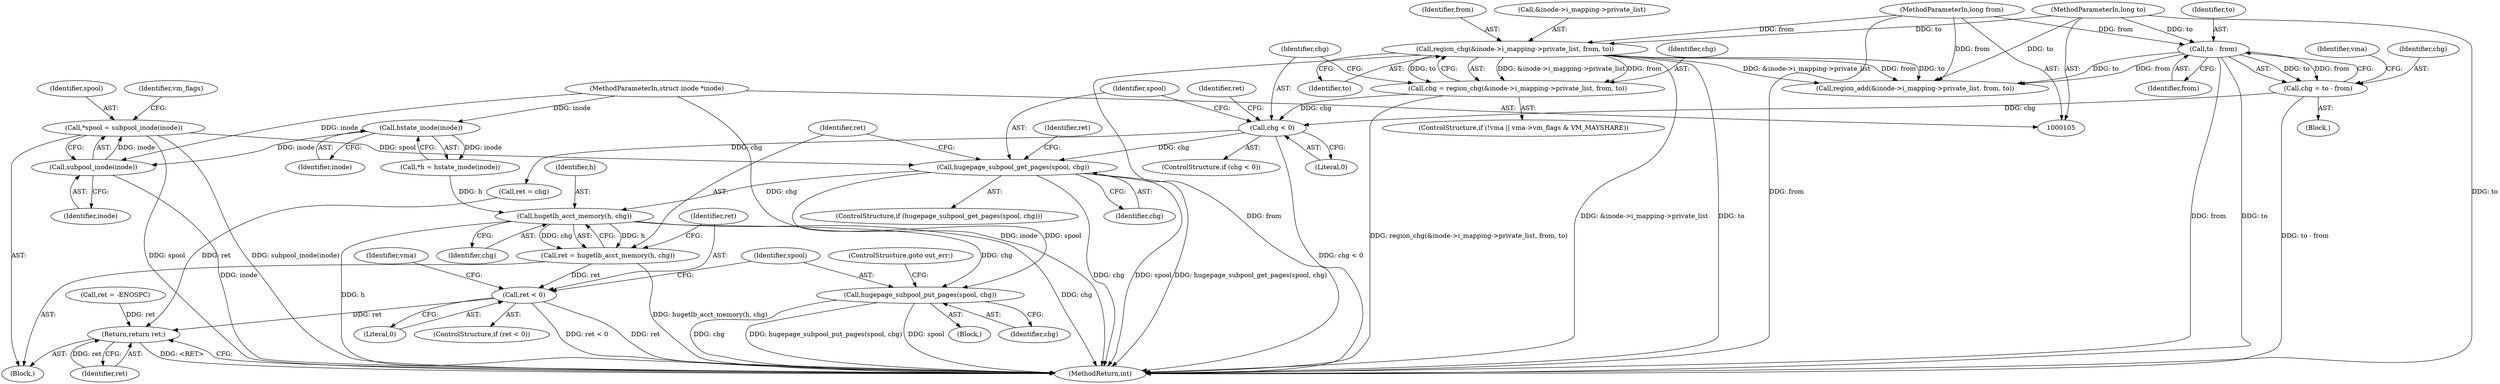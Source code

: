digraph "0_linux_c50ac050811d6485616a193eb0f37bfbd191cc89@pointer" {
"1000183" [label="(Call,hugepage_subpool_get_pages(spool, chg))"];
"1000120" [label="(Call,*spool = subpool_inode(inode))"];
"1000122" [label="(Call,subpool_inode(inode))"];
"1000117" [label="(Call,hstate_inode(inode))"];
"1000106" [label="(MethodParameterIn,struct inode *inode)"];
"1000174" [label="(Call,chg < 0)"];
"1000139" [label="(Call,chg = region_chg(&inode->i_mapping->private_list, from, to))"];
"1000141" [label="(Call,region_chg(&inode->i_mapping->private_list, from, to))"];
"1000107" [label="(MethodParameterIn,long from)"];
"1000108" [label="(MethodParameterIn,long to)"];
"1000162" [label="(Call,chg = to - from)"];
"1000164" [label="(Call,to - from)"];
"1000194" [label="(Call,hugetlb_acct_memory(h, chg))"];
"1000192" [label="(Call,ret = hugetlb_acct_memory(h, chg))"];
"1000198" [label="(Call,ret < 0)"];
"1000229" [label="(Return,return ret;)"];
"1000202" [label="(Call,hugepage_subpool_put_pages(spool, chg))"];
"1000121" [label="(Identifier,spool)"];
"1000193" [label="(Identifier,ret)"];
"1000195" [label="(Identifier,h)"];
"1000204" [label="(Identifier,chg)"];
"1000126" [label="(Identifier,vm_flags)"];
"1000185" [label="(Identifier,chg)"];
"1000151" [label="(Block,)"];
"1000230" [label="(Identifier,ret)"];
"1000187" [label="(Call,ret = -ENOSPC)"];
"1000179" [label="(Identifier,ret)"];
"1000148" [label="(Identifier,from)"];
"1000107" [label="(MethodParameterIn,long from)"];
"1000183" [label="(Call,hugepage_subpool_get_pages(spool, chg))"];
"1000231" [label="(MethodReturn,int)"];
"1000178" [label="(Call,ret = chg)"];
"1000201" [label="(Block,)"];
"1000106" [label="(MethodParameterIn,struct inode *inode)"];
"1000130" [label="(ControlStructure,if (!vma || vma->vm_flags & VM_MAYSHARE))"];
"1000115" [label="(Call,*h = hstate_inode(inode))"];
"1000140" [label="(Identifier,chg)"];
"1000164" [label="(Call,to - from)"];
"1000168" [label="(Identifier,vma)"];
"1000162" [label="(Call,chg = to - from)"];
"1000196" [label="(Identifier,chg)"];
"1000202" [label="(Call,hugepage_subpool_put_pages(spool, chg))"];
"1000194" [label="(Call,hugetlb_acct_memory(h, chg))"];
"1000122" [label="(Call,subpool_inode(inode))"];
"1000175" [label="(Identifier,chg)"];
"1000215" [label="(Call,region_add(&inode->i_mapping->private_list, from, to))"];
"1000176" [label="(Literal,0)"];
"1000198" [label="(Call,ret < 0)"];
"1000118" [label="(Identifier,inode)"];
"1000199" [label="(Identifier,ret)"];
"1000205" [label="(ControlStructure,goto out_err;)"];
"1000111" [label="(Block,)"];
"1000200" [label="(Literal,0)"];
"1000209" [label="(Identifier,vma)"];
"1000174" [label="(Call,chg < 0)"];
"1000188" [label="(Identifier,ret)"];
"1000197" [label="(ControlStructure,if (ret < 0))"];
"1000149" [label="(Identifier,to)"];
"1000120" [label="(Call,*spool = subpool_inode(inode))"];
"1000184" [label="(Identifier,spool)"];
"1000139" [label="(Call,chg = region_chg(&inode->i_mapping->private_list, from, to))"];
"1000117" [label="(Call,hstate_inode(inode))"];
"1000142" [label="(Call,&inode->i_mapping->private_list)"];
"1000229" [label="(Return,return ret;)"];
"1000163" [label="(Identifier,chg)"];
"1000182" [label="(ControlStructure,if (hugepage_subpool_get_pages(spool, chg)))"];
"1000123" [label="(Identifier,inode)"];
"1000141" [label="(Call,region_chg(&inode->i_mapping->private_list, from, to))"];
"1000108" [label="(MethodParameterIn,long to)"];
"1000166" [label="(Identifier,from)"];
"1000203" [label="(Identifier,spool)"];
"1000165" [label="(Identifier,to)"];
"1000173" [label="(ControlStructure,if (chg < 0))"];
"1000192" [label="(Call,ret = hugetlb_acct_memory(h, chg))"];
"1000183" -> "1000182"  [label="AST: "];
"1000183" -> "1000185"  [label="CFG: "];
"1000184" -> "1000183"  [label="AST: "];
"1000185" -> "1000183"  [label="AST: "];
"1000188" -> "1000183"  [label="CFG: "];
"1000193" -> "1000183"  [label="CFG: "];
"1000183" -> "1000231"  [label="DDG: chg"];
"1000183" -> "1000231"  [label="DDG: spool"];
"1000183" -> "1000231"  [label="DDG: hugepage_subpool_get_pages(spool, chg)"];
"1000120" -> "1000183"  [label="DDG: spool"];
"1000174" -> "1000183"  [label="DDG: chg"];
"1000183" -> "1000194"  [label="DDG: chg"];
"1000183" -> "1000202"  [label="DDG: spool"];
"1000120" -> "1000111"  [label="AST: "];
"1000120" -> "1000122"  [label="CFG: "];
"1000121" -> "1000120"  [label="AST: "];
"1000122" -> "1000120"  [label="AST: "];
"1000126" -> "1000120"  [label="CFG: "];
"1000120" -> "1000231"  [label="DDG: subpool_inode(inode)"];
"1000120" -> "1000231"  [label="DDG: spool"];
"1000122" -> "1000120"  [label="DDG: inode"];
"1000122" -> "1000123"  [label="CFG: "];
"1000123" -> "1000122"  [label="AST: "];
"1000122" -> "1000231"  [label="DDG: inode"];
"1000117" -> "1000122"  [label="DDG: inode"];
"1000106" -> "1000122"  [label="DDG: inode"];
"1000117" -> "1000115"  [label="AST: "];
"1000117" -> "1000118"  [label="CFG: "];
"1000118" -> "1000117"  [label="AST: "];
"1000115" -> "1000117"  [label="CFG: "];
"1000117" -> "1000115"  [label="DDG: inode"];
"1000106" -> "1000117"  [label="DDG: inode"];
"1000106" -> "1000105"  [label="AST: "];
"1000106" -> "1000231"  [label="DDG: inode"];
"1000174" -> "1000173"  [label="AST: "];
"1000174" -> "1000176"  [label="CFG: "];
"1000175" -> "1000174"  [label="AST: "];
"1000176" -> "1000174"  [label="AST: "];
"1000179" -> "1000174"  [label="CFG: "];
"1000184" -> "1000174"  [label="CFG: "];
"1000174" -> "1000231"  [label="DDG: chg < 0"];
"1000139" -> "1000174"  [label="DDG: chg"];
"1000162" -> "1000174"  [label="DDG: chg"];
"1000174" -> "1000178"  [label="DDG: chg"];
"1000139" -> "1000130"  [label="AST: "];
"1000139" -> "1000141"  [label="CFG: "];
"1000140" -> "1000139"  [label="AST: "];
"1000141" -> "1000139"  [label="AST: "];
"1000175" -> "1000139"  [label="CFG: "];
"1000139" -> "1000231"  [label="DDG: region_chg(&inode->i_mapping->private_list, from, to)"];
"1000141" -> "1000139"  [label="DDG: &inode->i_mapping->private_list"];
"1000141" -> "1000139"  [label="DDG: from"];
"1000141" -> "1000139"  [label="DDG: to"];
"1000141" -> "1000149"  [label="CFG: "];
"1000142" -> "1000141"  [label="AST: "];
"1000148" -> "1000141"  [label="AST: "];
"1000149" -> "1000141"  [label="AST: "];
"1000141" -> "1000231"  [label="DDG: &inode->i_mapping->private_list"];
"1000141" -> "1000231"  [label="DDG: to"];
"1000141" -> "1000231"  [label="DDG: from"];
"1000107" -> "1000141"  [label="DDG: from"];
"1000108" -> "1000141"  [label="DDG: to"];
"1000141" -> "1000215"  [label="DDG: &inode->i_mapping->private_list"];
"1000141" -> "1000215"  [label="DDG: from"];
"1000141" -> "1000215"  [label="DDG: to"];
"1000107" -> "1000105"  [label="AST: "];
"1000107" -> "1000231"  [label="DDG: from"];
"1000107" -> "1000164"  [label="DDG: from"];
"1000107" -> "1000215"  [label="DDG: from"];
"1000108" -> "1000105"  [label="AST: "];
"1000108" -> "1000231"  [label="DDG: to"];
"1000108" -> "1000164"  [label="DDG: to"];
"1000108" -> "1000215"  [label="DDG: to"];
"1000162" -> "1000151"  [label="AST: "];
"1000162" -> "1000164"  [label="CFG: "];
"1000163" -> "1000162"  [label="AST: "];
"1000164" -> "1000162"  [label="AST: "];
"1000168" -> "1000162"  [label="CFG: "];
"1000162" -> "1000231"  [label="DDG: to - from"];
"1000164" -> "1000162"  [label="DDG: to"];
"1000164" -> "1000162"  [label="DDG: from"];
"1000164" -> "1000166"  [label="CFG: "];
"1000165" -> "1000164"  [label="AST: "];
"1000166" -> "1000164"  [label="AST: "];
"1000164" -> "1000231"  [label="DDG: from"];
"1000164" -> "1000231"  [label="DDG: to"];
"1000164" -> "1000215"  [label="DDG: from"];
"1000164" -> "1000215"  [label="DDG: to"];
"1000194" -> "1000192"  [label="AST: "];
"1000194" -> "1000196"  [label="CFG: "];
"1000195" -> "1000194"  [label="AST: "];
"1000196" -> "1000194"  [label="AST: "];
"1000192" -> "1000194"  [label="CFG: "];
"1000194" -> "1000231"  [label="DDG: h"];
"1000194" -> "1000231"  [label="DDG: chg"];
"1000194" -> "1000192"  [label="DDG: h"];
"1000194" -> "1000192"  [label="DDG: chg"];
"1000115" -> "1000194"  [label="DDG: h"];
"1000194" -> "1000202"  [label="DDG: chg"];
"1000192" -> "1000111"  [label="AST: "];
"1000193" -> "1000192"  [label="AST: "];
"1000199" -> "1000192"  [label="CFG: "];
"1000192" -> "1000231"  [label="DDG: hugetlb_acct_memory(h, chg)"];
"1000192" -> "1000198"  [label="DDG: ret"];
"1000198" -> "1000197"  [label="AST: "];
"1000198" -> "1000200"  [label="CFG: "];
"1000199" -> "1000198"  [label="AST: "];
"1000200" -> "1000198"  [label="AST: "];
"1000203" -> "1000198"  [label="CFG: "];
"1000209" -> "1000198"  [label="CFG: "];
"1000198" -> "1000231"  [label="DDG: ret"];
"1000198" -> "1000231"  [label="DDG: ret < 0"];
"1000198" -> "1000229"  [label="DDG: ret"];
"1000229" -> "1000111"  [label="AST: "];
"1000229" -> "1000230"  [label="CFG: "];
"1000230" -> "1000229"  [label="AST: "];
"1000231" -> "1000229"  [label="CFG: "];
"1000229" -> "1000231"  [label="DDG: <RET>"];
"1000230" -> "1000229"  [label="DDG: ret"];
"1000187" -> "1000229"  [label="DDG: ret"];
"1000178" -> "1000229"  [label="DDG: ret"];
"1000202" -> "1000201"  [label="AST: "];
"1000202" -> "1000204"  [label="CFG: "];
"1000203" -> "1000202"  [label="AST: "];
"1000204" -> "1000202"  [label="AST: "];
"1000205" -> "1000202"  [label="CFG: "];
"1000202" -> "1000231"  [label="DDG: spool"];
"1000202" -> "1000231"  [label="DDG: chg"];
"1000202" -> "1000231"  [label="DDG: hugepage_subpool_put_pages(spool, chg)"];
}
